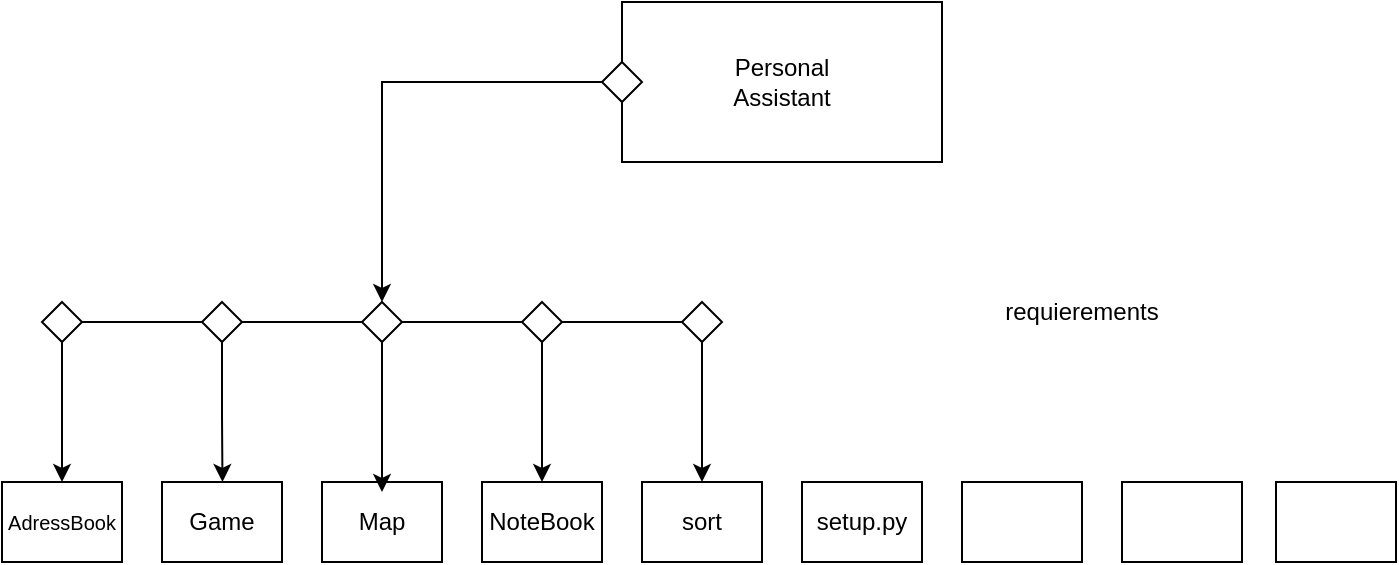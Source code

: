 <mxfile version="21.8.2" type="github">
  <diagram name="Сторінка-1" id="IvrX-qrC69D0V2e-mH4r">
    <mxGraphModel dx="481" dy="276" grid="1" gridSize="10" guides="1" tooltips="1" connect="1" arrows="1" fold="1" page="1" pageScale="1" pageWidth="827" pageHeight="1169" math="0" shadow="0">
      <root>
        <mxCell id="0" />
        <mxCell id="1" parent="0" />
        <mxCell id="wBaZoXlN-76UeHMu0Uhg-56" value="" style="group" vertex="1" connectable="0" parent="1">
          <mxGeometry x="440" y="40" width="160" height="90" as="geometry" />
        </mxCell>
        <mxCell id="wBaZoXlN-76UeHMu0Uhg-1" value="" style="rounded=0;whiteSpace=wrap;html=1;movable=1;resizable=1;rotatable=1;deletable=1;editable=1;locked=0;connectable=1;" vertex="1" parent="wBaZoXlN-76UeHMu0Uhg-56">
          <mxGeometry width="160" height="80" as="geometry" />
        </mxCell>
        <mxCell id="wBaZoXlN-76UeHMu0Uhg-3" value="&lt;font style=&quot;vertical-align: inherit;&quot;&gt;&lt;font style=&quot;vertical-align: inherit;&quot;&gt;Personal Assistant&lt;/font&gt;&lt;/font&gt;" style="text;html=1;strokeColor=none;fillColor=none;align=center;verticalAlign=middle;whiteSpace=wrap;rounded=0;movable=1;resizable=1;rotatable=1;deletable=1;editable=1;locked=0;connectable=1;" vertex="1" parent="wBaZoXlN-76UeHMu0Uhg-56">
          <mxGeometry x="50" y="25" width="60" height="30" as="geometry" />
        </mxCell>
        <mxCell id="wBaZoXlN-76UeHMu0Uhg-62" value="" style="rhombus;whiteSpace=wrap;html=1;" vertex="1" parent="wBaZoXlN-76UeHMu0Uhg-56">
          <mxGeometry x="-10" y="30" width="20" height="20" as="geometry" />
        </mxCell>
        <mxCell id="wBaZoXlN-76UeHMu0Uhg-57" value="" style="group" vertex="1" connectable="0" parent="1">
          <mxGeometry x="130" y="280" width="60" height="40" as="geometry" />
        </mxCell>
        <mxCell id="wBaZoXlN-76UeHMu0Uhg-16" value="" style="rounded=0;whiteSpace=wrap;html=1;" vertex="1" parent="wBaZoXlN-76UeHMu0Uhg-57">
          <mxGeometry width="60" height="40" as="geometry" />
        </mxCell>
        <mxCell id="wBaZoXlN-76UeHMu0Uhg-22" value="" style="rounded=0;whiteSpace=wrap;html=1;" vertex="1" parent="wBaZoXlN-76UeHMu0Uhg-57">
          <mxGeometry width="60" height="40" as="geometry" />
        </mxCell>
        <mxCell id="wBaZoXlN-76UeHMu0Uhg-43" value="&lt;font style=&quot;vertical-align: inherit;&quot;&gt;&lt;font style=&quot;vertical-align: inherit; font-size: 10px;&quot;&gt;АdressBook&lt;/font&gt;&lt;/font&gt;" style="text;html=1;strokeColor=none;fillColor=none;align=center;verticalAlign=middle;whiteSpace=wrap;rounded=0;" vertex="1" parent="wBaZoXlN-76UeHMu0Uhg-57">
          <mxGeometry y="5" width="60" height="30" as="geometry" />
        </mxCell>
        <mxCell id="wBaZoXlN-76UeHMu0Uhg-58" value="" style="group" vertex="1" connectable="0" parent="1">
          <mxGeometry x="210" y="280" width="60" height="40" as="geometry" />
        </mxCell>
        <mxCell id="wBaZoXlN-76UeHMu0Uhg-26" value="" style="rounded=0;whiteSpace=wrap;html=1;" vertex="1" parent="wBaZoXlN-76UeHMu0Uhg-58">
          <mxGeometry width="60" height="40" as="geometry" />
        </mxCell>
        <mxCell id="wBaZoXlN-76UeHMu0Uhg-44" value="Game" style="text;html=1;strokeColor=none;fillColor=none;align=center;verticalAlign=middle;whiteSpace=wrap;rounded=0;" vertex="1" parent="wBaZoXlN-76UeHMu0Uhg-58">
          <mxGeometry y="5" width="60" height="30" as="geometry" />
        </mxCell>
        <mxCell id="wBaZoXlN-76UeHMu0Uhg-59" value="" style="group" vertex="1" connectable="0" parent="1">
          <mxGeometry x="290" y="280" width="60" height="40" as="geometry" />
        </mxCell>
        <mxCell id="wBaZoXlN-76UeHMu0Uhg-30" value="" style="rounded=0;whiteSpace=wrap;html=1;" vertex="1" parent="wBaZoXlN-76UeHMu0Uhg-59">
          <mxGeometry width="60" height="40" as="geometry" />
        </mxCell>
        <mxCell id="wBaZoXlN-76UeHMu0Uhg-45" value="Map" style="text;html=1;strokeColor=none;fillColor=none;align=center;verticalAlign=middle;whiteSpace=wrap;rounded=0;" vertex="1" parent="wBaZoXlN-76UeHMu0Uhg-59">
          <mxGeometry y="5" width="60" height="30" as="geometry" />
        </mxCell>
        <mxCell id="wBaZoXlN-76UeHMu0Uhg-60" value="" style="group" vertex="1" connectable="0" parent="1">
          <mxGeometry x="370" y="280" width="60" height="40" as="geometry" />
        </mxCell>
        <mxCell id="wBaZoXlN-76UeHMu0Uhg-34" value="" style="rounded=0;whiteSpace=wrap;html=1;" vertex="1" parent="wBaZoXlN-76UeHMu0Uhg-60">
          <mxGeometry width="60" height="40" as="geometry" />
        </mxCell>
        <mxCell id="wBaZoXlN-76UeHMu0Uhg-46" value="NoteBook" style="text;html=1;strokeColor=none;fillColor=none;align=center;verticalAlign=middle;whiteSpace=wrap;rounded=0;" vertex="1" parent="wBaZoXlN-76UeHMu0Uhg-60">
          <mxGeometry y="5" width="60" height="30" as="geometry" />
        </mxCell>
        <mxCell id="wBaZoXlN-76UeHMu0Uhg-61" value="" style="group" vertex="1" connectable="0" parent="1">
          <mxGeometry x="450" y="280" width="60" height="40" as="geometry" />
        </mxCell>
        <mxCell id="wBaZoXlN-76UeHMu0Uhg-52" value="" style="rounded=0;whiteSpace=wrap;html=1;" vertex="1" parent="wBaZoXlN-76UeHMu0Uhg-61">
          <mxGeometry width="60" height="40" as="geometry" />
        </mxCell>
        <mxCell id="wBaZoXlN-76UeHMu0Uhg-54" value="sort" style="text;html=1;strokeColor=none;fillColor=none;align=center;verticalAlign=middle;whiteSpace=wrap;rounded=0;" vertex="1" parent="wBaZoXlN-76UeHMu0Uhg-61">
          <mxGeometry y="5" width="60" height="30" as="geometry" />
        </mxCell>
        <mxCell id="wBaZoXlN-76UeHMu0Uhg-63" style="edgeStyle=orthogonalEdgeStyle;rounded=0;orthogonalLoop=1;jettySize=auto;html=1;entryX=0.5;entryY=-0.167;entryDx=0;entryDy=0;entryPerimeter=0;" edge="1" parent="1" source="wBaZoXlN-76UeHMu0Uhg-80" target="wBaZoXlN-76UeHMu0Uhg-54">
          <mxGeometry relative="1" as="geometry">
            <mxPoint x="400" y="160" as="sourcePoint" />
            <Array as="points" />
          </mxGeometry>
        </mxCell>
        <mxCell id="wBaZoXlN-76UeHMu0Uhg-75" value="" style="group" vertex="1" connectable="0" parent="1">
          <mxGeometry x="150" y="190" width="260" height="20" as="geometry" />
        </mxCell>
        <mxCell id="wBaZoXlN-76UeHMu0Uhg-67" value="" style="endArrow=none;html=1;rounded=0;" edge="1" parent="wBaZoXlN-76UeHMu0Uhg-75" source="wBaZoXlN-76UeHMu0Uhg-73">
          <mxGeometry width="50" height="50" relative="1" as="geometry">
            <mxPoint x="10" y="10" as="sourcePoint" />
            <mxPoint x="330" y="10" as="targetPoint" />
            <Array as="points">
              <mxPoint x="170" y="10" />
            </Array>
          </mxGeometry>
        </mxCell>
        <mxCell id="wBaZoXlN-76UeHMu0Uhg-70" value="" style="endArrow=none;html=1;rounded=0;" edge="1" parent="wBaZoXlN-76UeHMu0Uhg-75" target="wBaZoXlN-76UeHMu0Uhg-69">
          <mxGeometry width="50" height="50" relative="1" as="geometry">
            <mxPoint x="10" y="10" as="sourcePoint" />
            <mxPoint x="330" y="10" as="targetPoint" />
            <Array as="points" />
          </mxGeometry>
        </mxCell>
        <mxCell id="wBaZoXlN-76UeHMu0Uhg-76" style="edgeStyle=orthogonalEdgeStyle;rounded=0;orthogonalLoop=1;jettySize=auto;html=1;" edge="1" parent="wBaZoXlN-76UeHMu0Uhg-75" source="wBaZoXlN-76UeHMu0Uhg-68">
          <mxGeometry relative="1" as="geometry">
            <mxPoint x="10" y="90" as="targetPoint" />
          </mxGeometry>
        </mxCell>
        <mxCell id="wBaZoXlN-76UeHMu0Uhg-68" value="" style="rhombus;whiteSpace=wrap;html=1;" vertex="1" parent="wBaZoXlN-76UeHMu0Uhg-75">
          <mxGeometry width="20" height="20" as="geometry" />
        </mxCell>
        <mxCell id="wBaZoXlN-76UeHMu0Uhg-69" value="" style="rhombus;whiteSpace=wrap;html=1;" vertex="1" parent="wBaZoXlN-76UeHMu0Uhg-75">
          <mxGeometry x="80" width="20" height="20" as="geometry" />
        </mxCell>
        <mxCell id="wBaZoXlN-76UeHMu0Uhg-71" value="" style="rhombus;whiteSpace=wrap;html=1;" vertex="1" parent="wBaZoXlN-76UeHMu0Uhg-75">
          <mxGeometry x="160" width="20" height="20" as="geometry" />
        </mxCell>
        <mxCell id="wBaZoXlN-76UeHMu0Uhg-72" value="" style="endArrow=none;html=1;rounded=0;" edge="1" parent="wBaZoXlN-76UeHMu0Uhg-75" source="wBaZoXlN-76UeHMu0Uhg-69" target="wBaZoXlN-76UeHMu0Uhg-71">
          <mxGeometry width="50" height="50" relative="1" as="geometry">
            <mxPoint x="100" y="10" as="sourcePoint" />
            <mxPoint x="330" y="10" as="targetPoint" />
            <Array as="points" />
          </mxGeometry>
        </mxCell>
        <mxCell id="wBaZoXlN-76UeHMu0Uhg-79" style="edgeStyle=orthogonalEdgeStyle;rounded=0;orthogonalLoop=1;jettySize=auto;html=1;" edge="1" parent="wBaZoXlN-76UeHMu0Uhg-75" source="wBaZoXlN-76UeHMu0Uhg-73">
          <mxGeometry relative="1" as="geometry">
            <mxPoint x="250" y="90" as="targetPoint" />
          </mxGeometry>
        </mxCell>
        <mxCell id="wBaZoXlN-76UeHMu0Uhg-73" value="" style="rhombus;whiteSpace=wrap;html=1;" vertex="1" parent="wBaZoXlN-76UeHMu0Uhg-75">
          <mxGeometry x="240" width="20" height="20" as="geometry" />
        </mxCell>
        <mxCell id="wBaZoXlN-76UeHMu0Uhg-74" value="" style="endArrow=none;html=1;rounded=0;" edge="1" parent="wBaZoXlN-76UeHMu0Uhg-75" source="wBaZoXlN-76UeHMu0Uhg-71" target="wBaZoXlN-76UeHMu0Uhg-73">
          <mxGeometry width="50" height="50" relative="1" as="geometry">
            <mxPoint x="170" y="20" as="sourcePoint" />
            <mxPoint x="330" y="10" as="targetPoint" />
            <Array as="points" />
          </mxGeometry>
        </mxCell>
        <mxCell id="wBaZoXlN-76UeHMu0Uhg-77" style="edgeStyle=orthogonalEdgeStyle;rounded=0;orthogonalLoop=1;jettySize=auto;html=1;entryX=0.504;entryY=-0.168;entryDx=0;entryDy=0;entryPerimeter=0;" edge="1" parent="1" source="wBaZoXlN-76UeHMu0Uhg-69" target="wBaZoXlN-76UeHMu0Uhg-44">
          <mxGeometry relative="1" as="geometry" />
        </mxCell>
        <mxCell id="wBaZoXlN-76UeHMu0Uhg-78" style="edgeStyle=orthogonalEdgeStyle;rounded=0;orthogonalLoop=1;jettySize=auto;html=1;entryX=0.5;entryY=0;entryDx=0;entryDy=0;" edge="1" parent="1" source="wBaZoXlN-76UeHMu0Uhg-71" target="wBaZoXlN-76UeHMu0Uhg-45">
          <mxGeometry relative="1" as="geometry" />
        </mxCell>
        <mxCell id="wBaZoXlN-76UeHMu0Uhg-80" value="" style="rhombus;whiteSpace=wrap;html=1;" vertex="1" parent="1">
          <mxGeometry x="470" y="190" width="20" height="20" as="geometry" />
        </mxCell>
        <mxCell id="wBaZoXlN-76UeHMu0Uhg-82" style="edgeStyle=orthogonalEdgeStyle;rounded=0;orthogonalLoop=1;jettySize=auto;html=1;entryX=0.5;entryY=0;entryDx=0;entryDy=0;exitX=0;exitY=0.5;exitDx=0;exitDy=0;" edge="1" parent="1" source="wBaZoXlN-76UeHMu0Uhg-62" target="wBaZoXlN-76UeHMu0Uhg-71">
          <mxGeometry relative="1" as="geometry" />
        </mxCell>
        <mxCell id="wBaZoXlN-76UeHMu0Uhg-84" value="" style="rounded=0;whiteSpace=wrap;html=1;" vertex="1" parent="1">
          <mxGeometry x="530" y="280" width="60" height="40" as="geometry" />
        </mxCell>
        <mxCell id="wBaZoXlN-76UeHMu0Uhg-85" value="" style="rounded=0;whiteSpace=wrap;html=1;" vertex="1" parent="1">
          <mxGeometry x="610" y="280" width="60" height="40" as="geometry" />
        </mxCell>
        <mxCell id="wBaZoXlN-76UeHMu0Uhg-86" value="" style="rounded=0;whiteSpace=wrap;html=1;" vertex="1" parent="1">
          <mxGeometry x="690" y="280" width="60" height="40" as="geometry" />
        </mxCell>
        <mxCell id="wBaZoXlN-76UeHMu0Uhg-87" value="" style="rounded=0;whiteSpace=wrap;html=1;" vertex="1" parent="1">
          <mxGeometry x="767" y="280" width="60" height="40" as="geometry" />
        </mxCell>
        <mxCell id="wBaZoXlN-76UeHMu0Uhg-88" value="setup.py" style="text;html=1;strokeColor=none;fillColor=none;align=center;verticalAlign=middle;whiteSpace=wrap;rounded=0;" vertex="1" parent="1">
          <mxGeometry x="530" y="285" width="60" height="30" as="geometry" />
        </mxCell>
        <mxCell id="wBaZoXlN-76UeHMu0Uhg-89" value="requierements" style="text;html=1;strokeColor=none;fillColor=none;align=center;verticalAlign=middle;whiteSpace=wrap;rounded=0;strokeWidth=8;perimeterSpacing=8;" vertex="1" parent="1">
          <mxGeometry x="640" y="180" width="60" height="30" as="geometry" />
        </mxCell>
      </root>
    </mxGraphModel>
  </diagram>
</mxfile>
